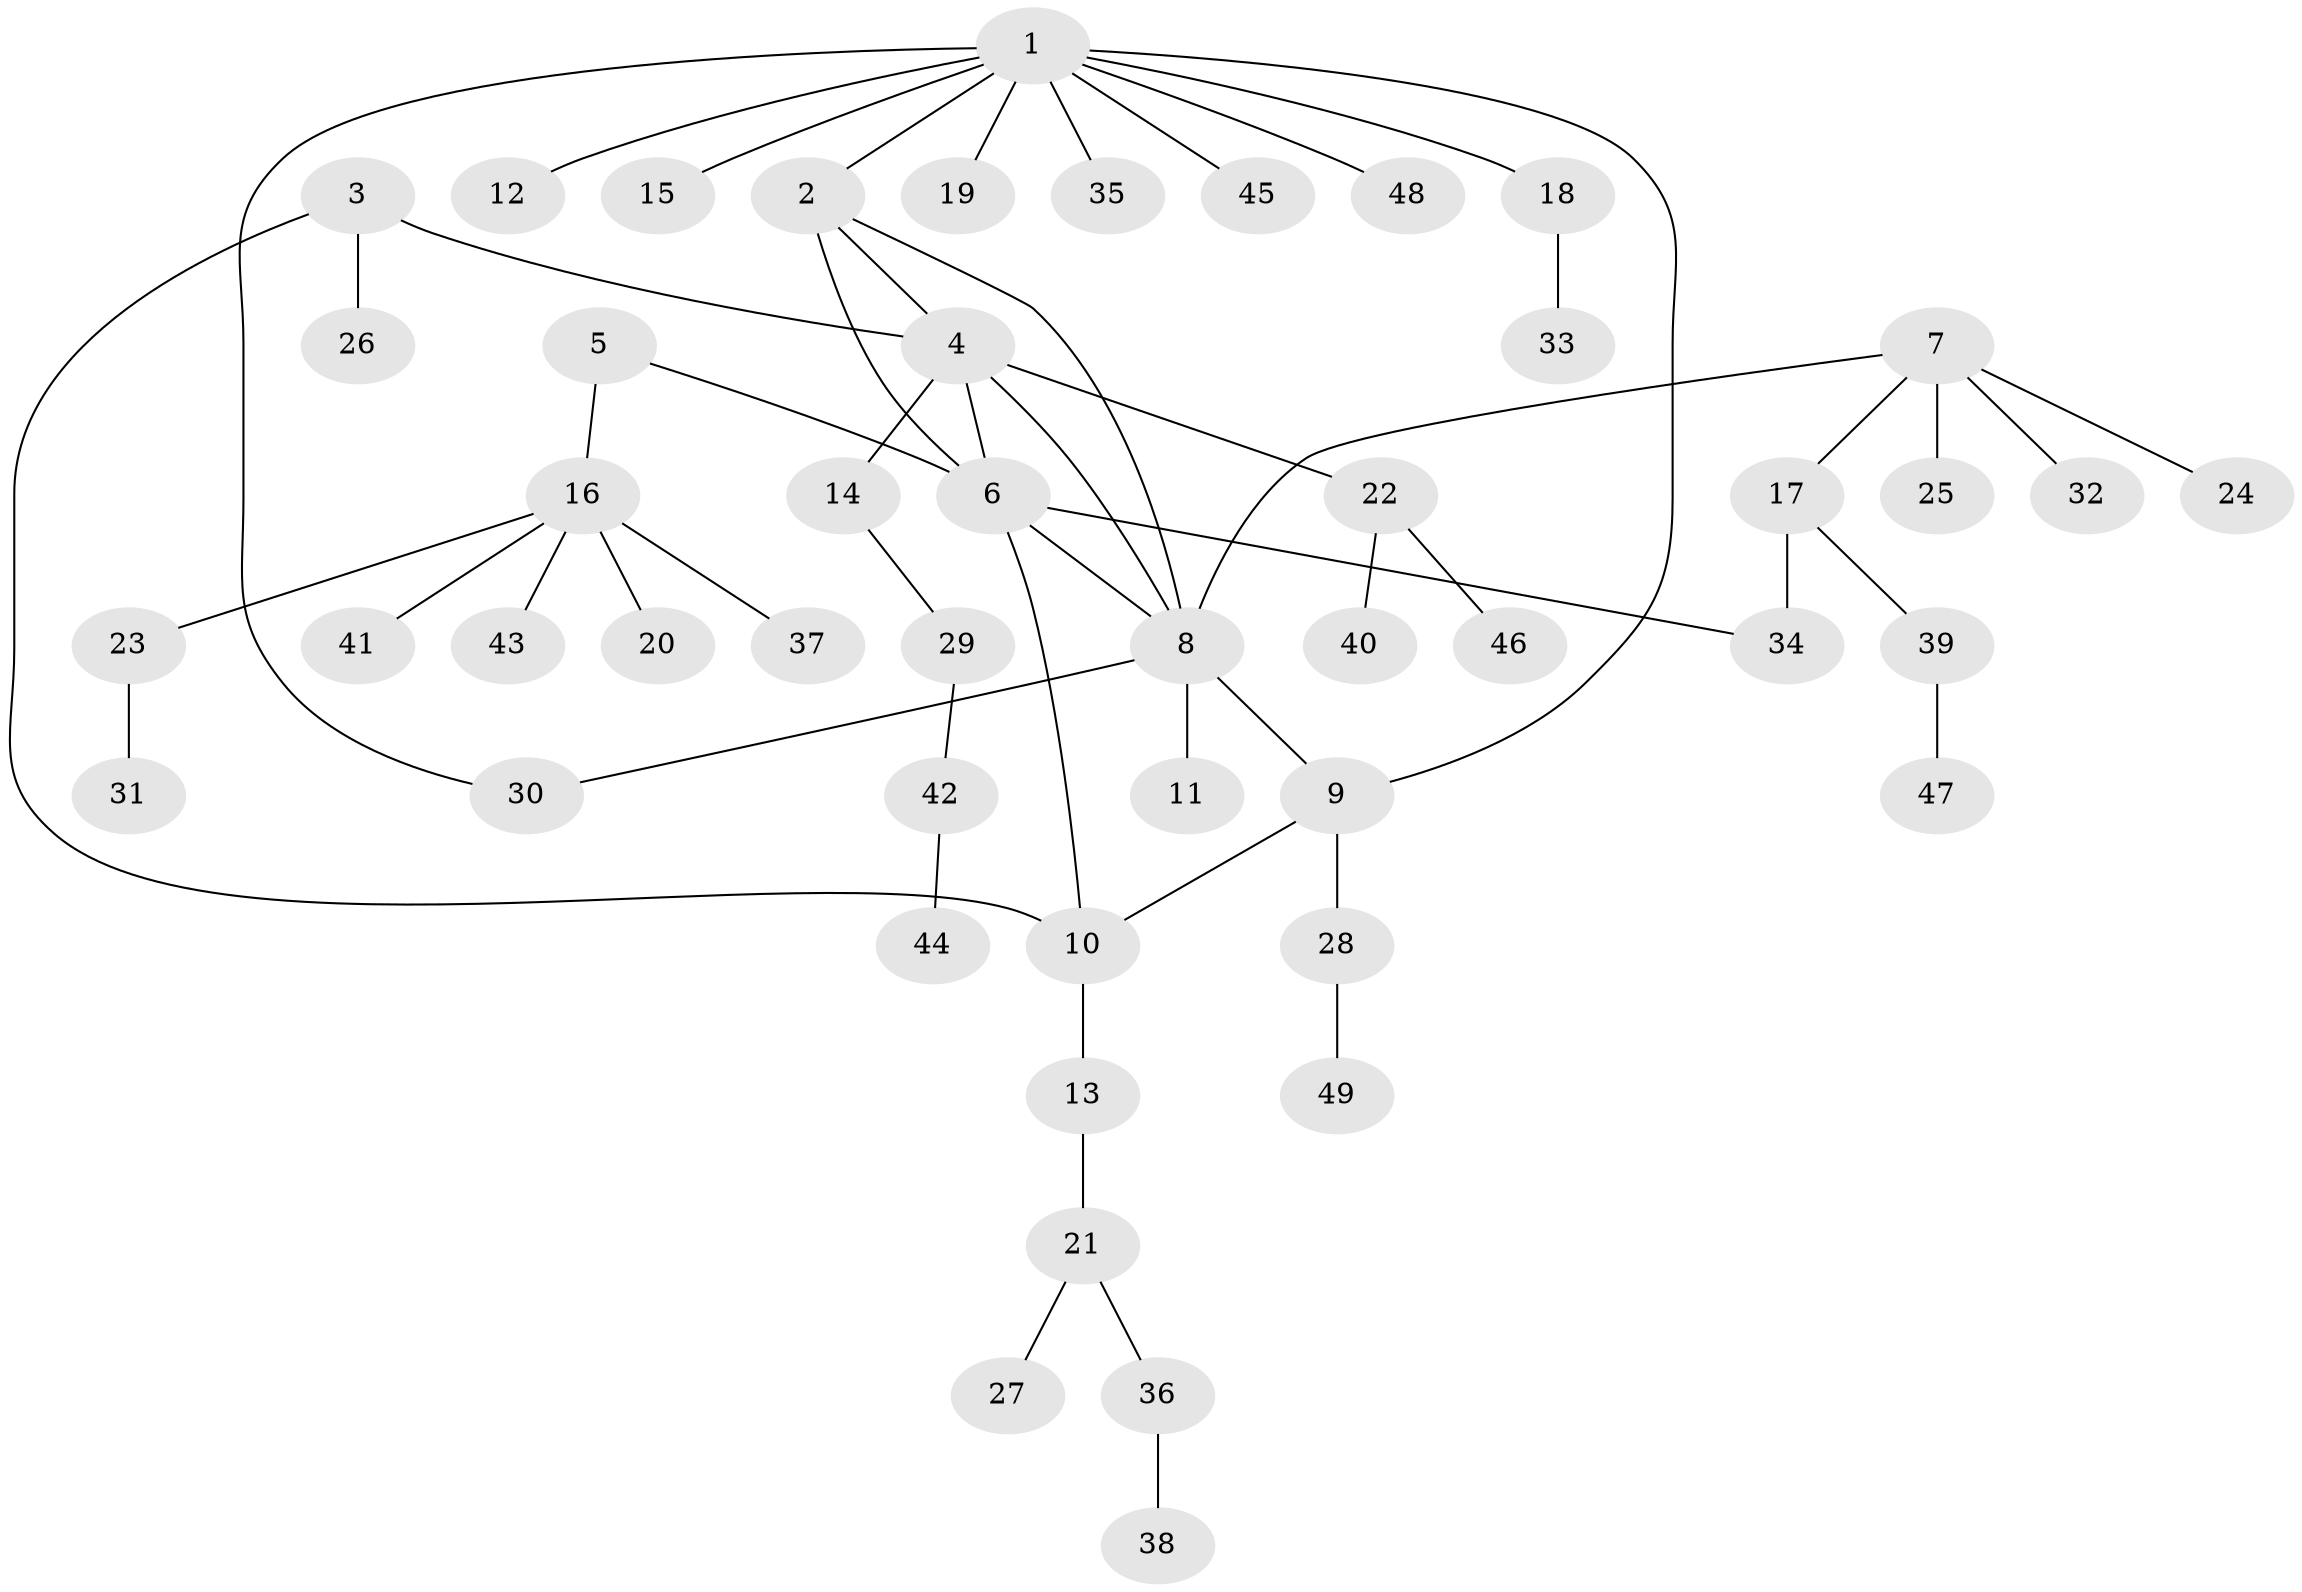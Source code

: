 // Generated by graph-tools (version 1.1) at 2025/26/03/09/25 03:26:44]
// undirected, 49 vertices, 56 edges
graph export_dot {
graph [start="1"]
  node [color=gray90,style=filled];
  1;
  2;
  3;
  4;
  5;
  6;
  7;
  8;
  9;
  10;
  11;
  12;
  13;
  14;
  15;
  16;
  17;
  18;
  19;
  20;
  21;
  22;
  23;
  24;
  25;
  26;
  27;
  28;
  29;
  30;
  31;
  32;
  33;
  34;
  35;
  36;
  37;
  38;
  39;
  40;
  41;
  42;
  43;
  44;
  45;
  46;
  47;
  48;
  49;
  1 -- 2;
  1 -- 9;
  1 -- 12;
  1 -- 15;
  1 -- 18;
  1 -- 19;
  1 -- 30;
  1 -- 35;
  1 -- 45;
  1 -- 48;
  2 -- 4;
  2 -- 6;
  2 -- 8;
  3 -- 4;
  3 -- 10;
  3 -- 26;
  4 -- 6;
  4 -- 8;
  4 -- 14;
  4 -- 22;
  5 -- 6;
  5 -- 16;
  6 -- 8;
  6 -- 10;
  6 -- 34;
  7 -- 8;
  7 -- 17;
  7 -- 24;
  7 -- 25;
  7 -- 32;
  8 -- 9;
  8 -- 11;
  8 -- 30;
  9 -- 10;
  9 -- 28;
  10 -- 13;
  13 -- 21;
  14 -- 29;
  16 -- 20;
  16 -- 23;
  16 -- 37;
  16 -- 41;
  16 -- 43;
  17 -- 34;
  17 -- 39;
  18 -- 33;
  21 -- 27;
  21 -- 36;
  22 -- 40;
  22 -- 46;
  23 -- 31;
  28 -- 49;
  29 -- 42;
  36 -- 38;
  39 -- 47;
  42 -- 44;
}
